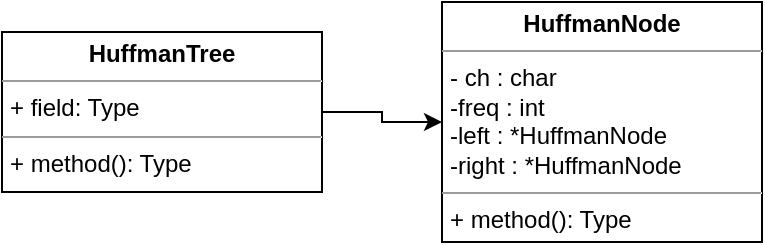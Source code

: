 <mxfile version="18.1.3" type="github" pages="3">
  <diagram id="ZgRJIqEzb8ty7y_svu8u" name="Huffman_Implementation">
    <mxGraphModel dx="1550" dy="835" grid="1" gridSize="10" guides="1" tooltips="1" connect="1" arrows="1" fold="1" page="1" pageScale="1" pageWidth="827" pageHeight="1169" math="0" shadow="0">
      <root>
        <mxCell id="0" />
        <mxCell id="1" parent="0" />
        <mxCell id="HgXRHkKbYG29ZwoRYNul-5" style="edgeStyle=orthogonalEdgeStyle;rounded=0;orthogonalLoop=1;jettySize=auto;html=1;exitX=1;exitY=0.5;exitDx=0;exitDy=0;entryX=0;entryY=0.5;entryDx=0;entryDy=0;" parent="1" source="BEG5eKBYa0rX_B7PsXID-3" target="HgXRHkKbYG29ZwoRYNul-3" edge="1">
          <mxGeometry relative="1" as="geometry" />
        </mxCell>
        <mxCell id="BEG5eKBYa0rX_B7PsXID-3" value="&lt;p style=&quot;margin:0px;margin-top:4px;text-align:center;&quot;&gt;&lt;b&gt;HuffmanTree&lt;/b&gt;&lt;br&gt;&lt;/p&gt;&lt;hr size=&quot;1&quot;&gt;&lt;p style=&quot;margin:0px;margin-left:4px;&quot;&gt;+ field: Type&lt;/p&gt;&lt;hr size=&quot;1&quot;&gt;&lt;p style=&quot;margin:0px;margin-left:4px;&quot;&gt;+ method(): Type&lt;/p&gt;" style="verticalAlign=top;align=left;overflow=fill;fontSize=12;fontFamily=Helvetica;html=1;" parent="1" vertex="1">
          <mxGeometry x="220" y="115" width="160" height="80" as="geometry" />
        </mxCell>
        <mxCell id="HgXRHkKbYG29ZwoRYNul-3" value="&lt;p style=&quot;margin:0px;margin-top:4px;text-align:center;&quot;&gt;&lt;b&gt;HuffmanNode&lt;/b&gt;&lt;br&gt;&lt;/p&gt;&lt;hr size=&quot;1&quot;&gt;&lt;p style=&quot;margin:0px;margin-left:4px;&quot;&gt;- ch : char&lt;/p&gt;&lt;p style=&quot;margin:0px;margin-left:4px;&quot;&gt;-freq : int&lt;/p&gt;&lt;p style=&quot;margin:0px;margin-left:4px;&quot;&gt;-left : *HuffmanNode&lt;/p&gt;&lt;p style=&quot;margin:0px;margin-left:4px;&quot;&gt;-right : *HuffmanNode&lt;br&gt;&lt;/p&gt;&lt;hr size=&quot;1&quot;&gt;&lt;p style=&quot;margin:0px;margin-left:4px;&quot;&gt;+ method(): Type&lt;/p&gt;" style="verticalAlign=top;align=left;overflow=fill;fontSize=12;fontFamily=Helvetica;html=1;" parent="1" vertex="1">
          <mxGeometry x="440" y="100" width="160" height="120" as="geometry" />
        </mxCell>
      </root>
    </mxGraphModel>
  </diagram>
  <diagram id="IWIU5AFdmD_sgO1yGJKv" name="JavaFinalProject">
    <mxGraphModel dx="1550" dy="835" grid="1" gridSize="10" guides="1" tooltips="1" connect="1" arrows="1" fold="1" page="1" pageScale="1" pageWidth="827" pageHeight="1169" math="0" shadow="0">
      <root>
        <mxCell id="0" />
        <mxCell id="1" parent="0" />
        <mxCell id="Nai9A7n8WyoRAZ12DiJo-1" value="GameSet" style="swimlane;fontStyle=1;align=center;verticalAlign=top;childLayout=stackLayout;horizontal=1;startSize=26;horizontalStack=0;resizeParent=1;resizeParentMax=0;resizeLast=0;collapsible=1;marginBottom=0;" parent="1" vertex="1">
          <mxGeometry x="110" y="170" width="180" height="160" as="geometry">
            <mxRectangle x="360" y="280" width="100" height="26" as="alternateBounds" />
          </mxGeometry>
        </mxCell>
        <mxCell id="Nai9A7n8WyoRAZ12DiJo-2" value="+ field: type" style="text;strokeColor=none;fillColor=none;align=left;verticalAlign=top;spacingLeft=4;spacingRight=4;overflow=hidden;rotatable=0;points=[[0,0.5],[1,0.5]];portConstraint=eastwest;" parent="Nai9A7n8WyoRAZ12DiJo-1" vertex="1">
          <mxGeometry y="26" width="180" height="26" as="geometry" />
        </mxCell>
        <mxCell id="Nai9A7n8WyoRAZ12DiJo-3" value="" style="line;strokeWidth=1;fillColor=none;align=left;verticalAlign=middle;spacingTop=-1;spacingLeft=3;spacingRight=3;rotatable=0;labelPosition=right;points=[];portConstraint=eastwest;" parent="Nai9A7n8WyoRAZ12DiJo-1" vertex="1">
          <mxGeometry y="52" width="180" height="8" as="geometry" />
        </mxCell>
        <mxCell id="Nai9A7n8WyoRAZ12DiJo-4" value="&lt;&lt;constrcutor&gt;&gt;+GameSet()&#xa;+windowInit() : void&#xa;+barrierChange() : void&#xa;+playerChange() : void&#xa;+messageBox() : void&#xa;&#xa;" style="text;strokeColor=none;fillColor=none;align=left;verticalAlign=top;spacingLeft=4;spacingRight=4;overflow=hidden;rotatable=0;points=[[0,0.5],[1,0.5]];portConstraint=eastwest;" parent="Nai9A7n8WyoRAZ12DiJo-1" vertex="1">
          <mxGeometry y="60" width="180" height="100" as="geometry" />
        </mxCell>
        <mxCell id="Nai9A7n8WyoRAZ12DiJo-16" style="edgeStyle=orthogonalEdgeStyle;rounded=0;orthogonalLoop=1;jettySize=auto;html=1;exitX=1;exitY=0.5;exitDx=0;exitDy=0;entryX=0;entryY=0.556;entryDx=0;entryDy=0;entryPerimeter=0;" parent="1" source="Nai9A7n8WyoRAZ12DiJo-2" target="Nai9A7n8WyoRAZ12DiJo-17" edge="1">
          <mxGeometry relative="1" as="geometry">
            <mxPoint x="430" y="228" as="targetPoint" />
          </mxGeometry>
        </mxCell>
        <mxCell id="Nai9A7n8WyoRAZ12DiJo-17" value="&lt;p style=&quot;margin:0px;margin-top:4px;text-align:center;&quot;&gt;&lt;b&gt;PlayerControl&lt;/b&gt;&lt;br&gt;&lt;/p&gt;&lt;hr size=&quot;1&quot;&gt;&lt;p style=&quot;margin:0px;margin-left:4px;&quot;&gt;-x : int&lt;/p&gt;&lt;p style=&quot;margin:0px;margin-left:4px;&quot;&gt;-y : int&lt;/p&gt;&lt;p style=&quot;margin:0px;margin-left:4px;&quot;&gt;player : JLabel&lt;br&gt;&lt;/p&gt;&lt;hr size=&quot;1&quot;&gt;&lt;p style=&quot;margin:0px;margin-left:4px;&quot;&gt;&amp;lt;&amp;lt;constructor&amp;gt;&amp;gt; + PlayerControl()&lt;br&gt;&lt;/p&gt;&lt;p style=&quot;margin:0px;margin-left:4px;&quot;&gt;+ keyPressed(): void&lt;br&gt;&lt;/p&gt;" style="verticalAlign=top;align=left;overflow=fill;fontSize=12;fontFamily=Helvetica;html=1;" parent="1" vertex="1">
          <mxGeometry x="430" y="170" width="200" height="120" as="geometry" />
        </mxCell>
      </root>
    </mxGraphModel>
  </diagram>
  <diagram id="K7JrAhxC2jbeydmxcNTF" name="Page-3">
    <mxGraphModel dx="1550" dy="835" grid="1" gridSize="10" guides="1" tooltips="1" connect="1" arrows="1" fold="1" page="1" pageScale="1" pageWidth="827" pageHeight="1169" math="0" shadow="0">
      <root>
        <mxCell id="0" />
        <mxCell id="1" parent="0" />
      </root>
    </mxGraphModel>
  </diagram>
</mxfile>
